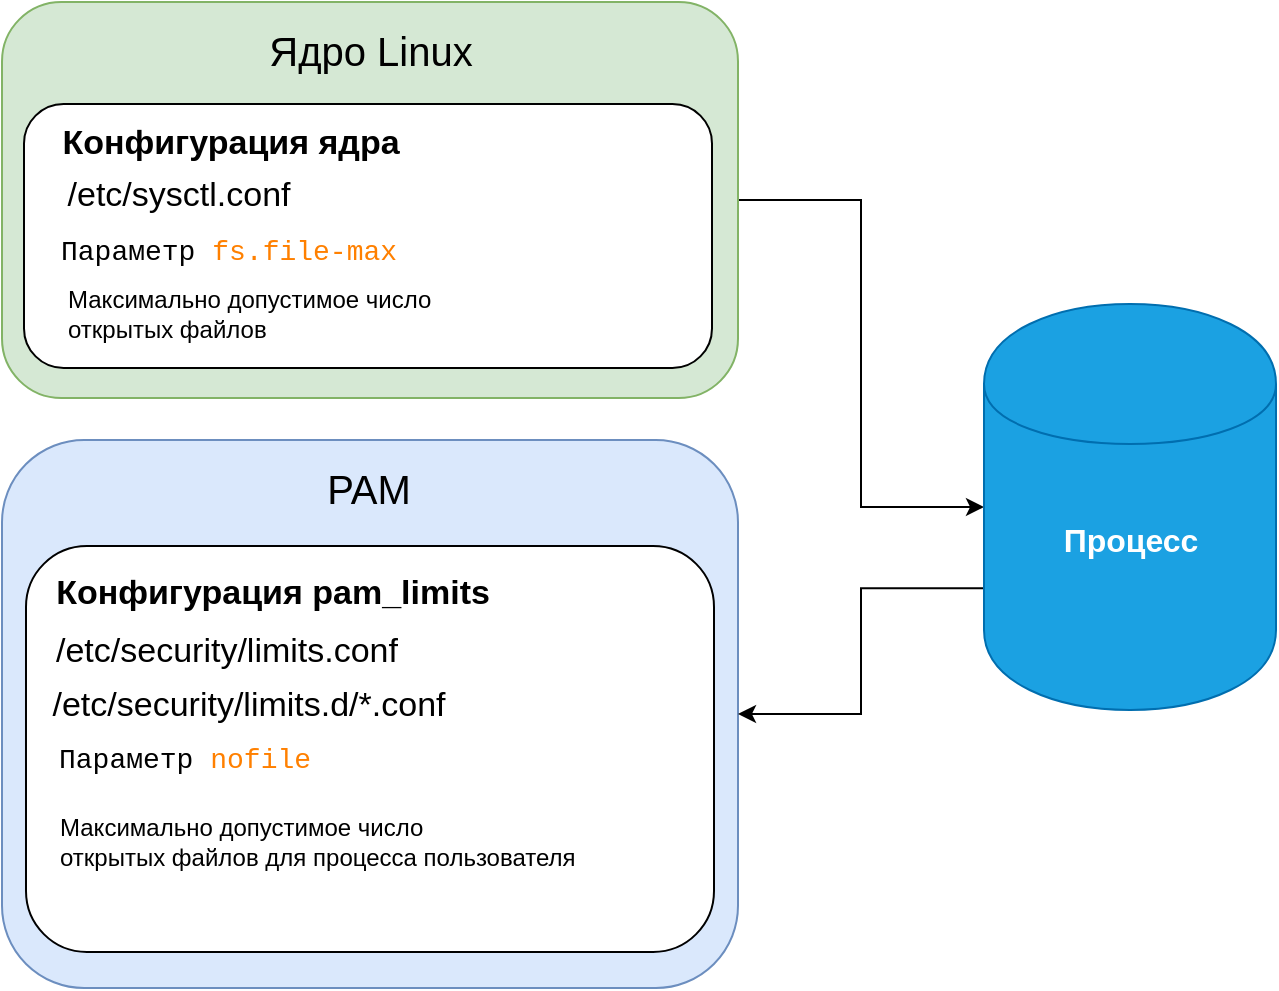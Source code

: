 <mxfile version="13.1.1" type="device"><diagram id="rKxEFhIJsl3KELJN_GOZ" name="Page-1"><mxGraphModel dx="1422" dy="762" grid="0" gridSize="10" guides="1" tooltips="1" connect="1" arrows="1" fold="1" page="1" pageScale="1" pageWidth="827" pageHeight="1169" math="0" shadow="0"><root><mxCell id="0"/><mxCell id="1" parent="0"/><mxCell id="z01Wbz8pyZLOwE90KDXJ-21" style="edgeStyle=orthogonalEdgeStyle;rounded=0;orthogonalLoop=1;jettySize=auto;html=1;exitX=1;exitY=0.5;exitDx=0;exitDy=0;entryX=0;entryY=0.5;entryDx=0;entryDy=0;fontSize=16;fontColor=#106AC4;" edge="1" parent="1" source="z01Wbz8pyZLOwE90KDXJ-1" target="z01Wbz8pyZLOwE90KDXJ-18"><mxGeometry relative="1" as="geometry"/></mxCell><mxCell id="z01Wbz8pyZLOwE90KDXJ-1" value="" style="rounded=1;whiteSpace=wrap;html=1;fontSize=20;fillColor=#d5e8d4;strokeColor=#82b366;" vertex="1" parent="1"><mxGeometry x="48" y="35" width="368" height="198" as="geometry"/></mxCell><mxCell id="z01Wbz8pyZLOwE90KDXJ-2" value="" style="rounded=1;whiteSpace=wrap;html=1;fontSize=20;fillColor=#dae8fc;strokeColor=#6c8ebf;" vertex="1" parent="1"><mxGeometry x="48" y="254" width="368" height="274" as="geometry"/></mxCell><mxCell id="z01Wbz8pyZLOwE90KDXJ-4" value="Ядро Linux" style="text;html=1;align=center;verticalAlign=middle;resizable=0;points=[];autosize=1;fontSize=20;" vertex="1" parent="1"><mxGeometry x="176" y="45" width="112" height="28" as="geometry"/></mxCell><mxCell id="z01Wbz8pyZLOwE90KDXJ-5" value="PAM" style="text;html=1;align=center;verticalAlign=middle;resizable=0;points=[];autosize=1;fontSize=20;" vertex="1" parent="1"><mxGeometry x="205" y="264" width="52" height="28" as="geometry"/></mxCell><mxCell id="z01Wbz8pyZLOwE90KDXJ-10" value="" style="group" vertex="1" connectable="0" parent="1"><mxGeometry x="59" y="86" width="344" height="132" as="geometry"/></mxCell><mxCell id="z01Wbz8pyZLOwE90KDXJ-3" value="" style="rounded=1;whiteSpace=wrap;html=1;fontSize=20;" vertex="1" parent="z01Wbz8pyZLOwE90KDXJ-10"><mxGeometry width="344" height="132" as="geometry"/></mxCell><mxCell id="z01Wbz8pyZLOwE90KDXJ-6" value="/etc/sysctl.conf" style="text;html=1;align=center;verticalAlign=middle;resizable=0;points=[];autosize=1;fontSize=17;" vertex="1" parent="z01Wbz8pyZLOwE90KDXJ-10"><mxGeometry x="16" y="34" width="121" height="24" as="geometry"/></mxCell><mxCell id="z01Wbz8pyZLOwE90KDXJ-7" value="&lt;span style=&quot;font-family: &amp;#34;consolas&amp;#34; , &amp;#34;bitstream vera sans mono&amp;#34; , &amp;#34;courier new&amp;#34; , &amp;#34;courier&amp;#34; , monospace ; font-size: 14px ; text-align: left ; background-color: rgb(255 , 255 , 255)&quot;&gt;&lt;font color=&quot;#000000&quot;&gt;Параметр &lt;/font&gt;fs.file-max&lt;/span&gt;" style="text;html=1;align=center;verticalAlign=middle;resizable=0;points=[];autosize=1;fontSize=17;fontColor=#FF8000;" vertex="1" parent="z01Wbz8pyZLOwE90KDXJ-10"><mxGeometry x="20" y="60" width="164" height="25" as="geometry"/></mxCell><mxCell id="z01Wbz8pyZLOwE90KDXJ-8" value="Максимально допустимое число &lt;br style=&quot;font-size: 12px;&quot;&gt;открытых файлов" style="text;html=1;align=left;verticalAlign=middle;resizable=0;points=[];autosize=1;fontSize=12;" vertex="1" parent="z01Wbz8pyZLOwE90KDXJ-10"><mxGeometry x="20" y="89" width="192" height="32" as="geometry"/></mxCell><mxCell id="z01Wbz8pyZLOwE90KDXJ-9" value="Конфигурация ядра" style="text;html=1;align=center;verticalAlign=middle;resizable=0;points=[];autosize=1;fontSize=17;fontStyle=1" vertex="1" parent="z01Wbz8pyZLOwE90KDXJ-10"><mxGeometry x="13" y="8" width="179" height="24" as="geometry"/></mxCell><mxCell id="z01Wbz8pyZLOwE90KDXJ-11" value="" style="group" vertex="1" connectable="0" parent="1"><mxGeometry x="60" y="307" width="344" height="203" as="geometry"/></mxCell><mxCell id="z01Wbz8pyZLOwE90KDXJ-12" value="" style="rounded=1;whiteSpace=wrap;html=1;fontSize=20;" vertex="1" parent="z01Wbz8pyZLOwE90KDXJ-11"><mxGeometry width="344" height="203" as="geometry"/></mxCell><mxCell id="z01Wbz8pyZLOwE90KDXJ-13" value="/etc/security/limits.conf" style="text;html=1;align=center;verticalAlign=middle;resizable=0;points=[];autosize=1;fontSize=17;" vertex="1" parent="z01Wbz8pyZLOwE90KDXJ-11"><mxGeometry x="9" y="41.004" width="181" height="24" as="geometry"/></mxCell><mxCell id="z01Wbz8pyZLOwE90KDXJ-14" value="&lt;span style=&quot;font-family: &amp;#34;consolas&amp;#34; , &amp;#34;bitstream vera sans mono&amp;#34; , &amp;#34;courier new&amp;#34; , &amp;#34;courier&amp;#34; , monospace ; font-size: 14px ; text-align: left ; background-color: rgb(255 , 255 , 255)&quot;&gt;&lt;font color=&quot;#000000&quot;&gt;Параметр &lt;/font&gt;nofile&lt;/span&gt;" style="text;html=1;align=center;verticalAlign=middle;resizable=0;points=[];autosize=1;fontSize=17;fontColor=#FF8000;" vertex="1" parent="z01Wbz8pyZLOwE90KDXJ-11"><mxGeometry x="16" y="93.273" width="125" height="25" as="geometry"/></mxCell><mxCell id="z01Wbz8pyZLOwE90KDXJ-15" value="Максимально допустимое число &lt;br style=&quot;font-size: 12px&quot;&gt;открытых файлов для процесса пользователя" style="text;html=1;align=left;verticalAlign=middle;resizable=0;points=[];autosize=1;fontSize=12;" vertex="1" parent="z01Wbz8pyZLOwE90KDXJ-11"><mxGeometry x="14.5" y="132.001" width="268" height="32" as="geometry"/></mxCell><mxCell id="z01Wbz8pyZLOwE90KDXJ-16" value="Конфигурация pam_limits" style="text;html=1;align=center;verticalAlign=middle;resizable=0;points=[];autosize=1;fontSize=17;fontStyle=1" vertex="1" parent="z01Wbz8pyZLOwE90KDXJ-11"><mxGeometry x="9" y="12.303" width="227" height="24" as="geometry"/></mxCell><mxCell id="z01Wbz8pyZLOwE90KDXJ-17" value="/etc/security/limits.d/*.conf" style="text;html=1;align=center;verticalAlign=middle;resizable=0;points=[];autosize=1;fontSize=17;" vertex="1" parent="z01Wbz8pyZLOwE90KDXJ-11"><mxGeometry x="7" y="68.272" width="207" height="24" as="geometry"/></mxCell><mxCell id="z01Wbz8pyZLOwE90KDXJ-20" style="edgeStyle=orthogonalEdgeStyle;rounded=0;orthogonalLoop=1;jettySize=auto;html=1;exitX=0;exitY=0.7;exitDx=0;exitDy=0;fontSize=16;fontColor=#106AC4;" edge="1" parent="1" source="z01Wbz8pyZLOwE90KDXJ-18" target="z01Wbz8pyZLOwE90KDXJ-2"><mxGeometry relative="1" as="geometry"/></mxCell><mxCell id="z01Wbz8pyZLOwE90KDXJ-18" value="" style="shape=cylinder;whiteSpace=wrap;html=1;boundedLbl=1;backgroundOutline=1;fontSize=12;fontColor=#FFFFFF;align=left;strokeColor=#006EAF;fillColor=#1ba1e2;" vertex="1" parent="1"><mxGeometry x="539" y="186" width="146" height="203" as="geometry"/></mxCell><mxCell id="z01Wbz8pyZLOwE90KDXJ-19" value="Процесс" style="text;html=1;align=center;verticalAlign=middle;resizable=0;points=[];autosize=1;fontSize=16;fontColor=#FFFFFF;fontStyle=1" vertex="1" parent="1"><mxGeometry x="573.5" y="292" width="77" height="23" as="geometry"/></mxCell></root></mxGraphModel></diagram></mxfile>
